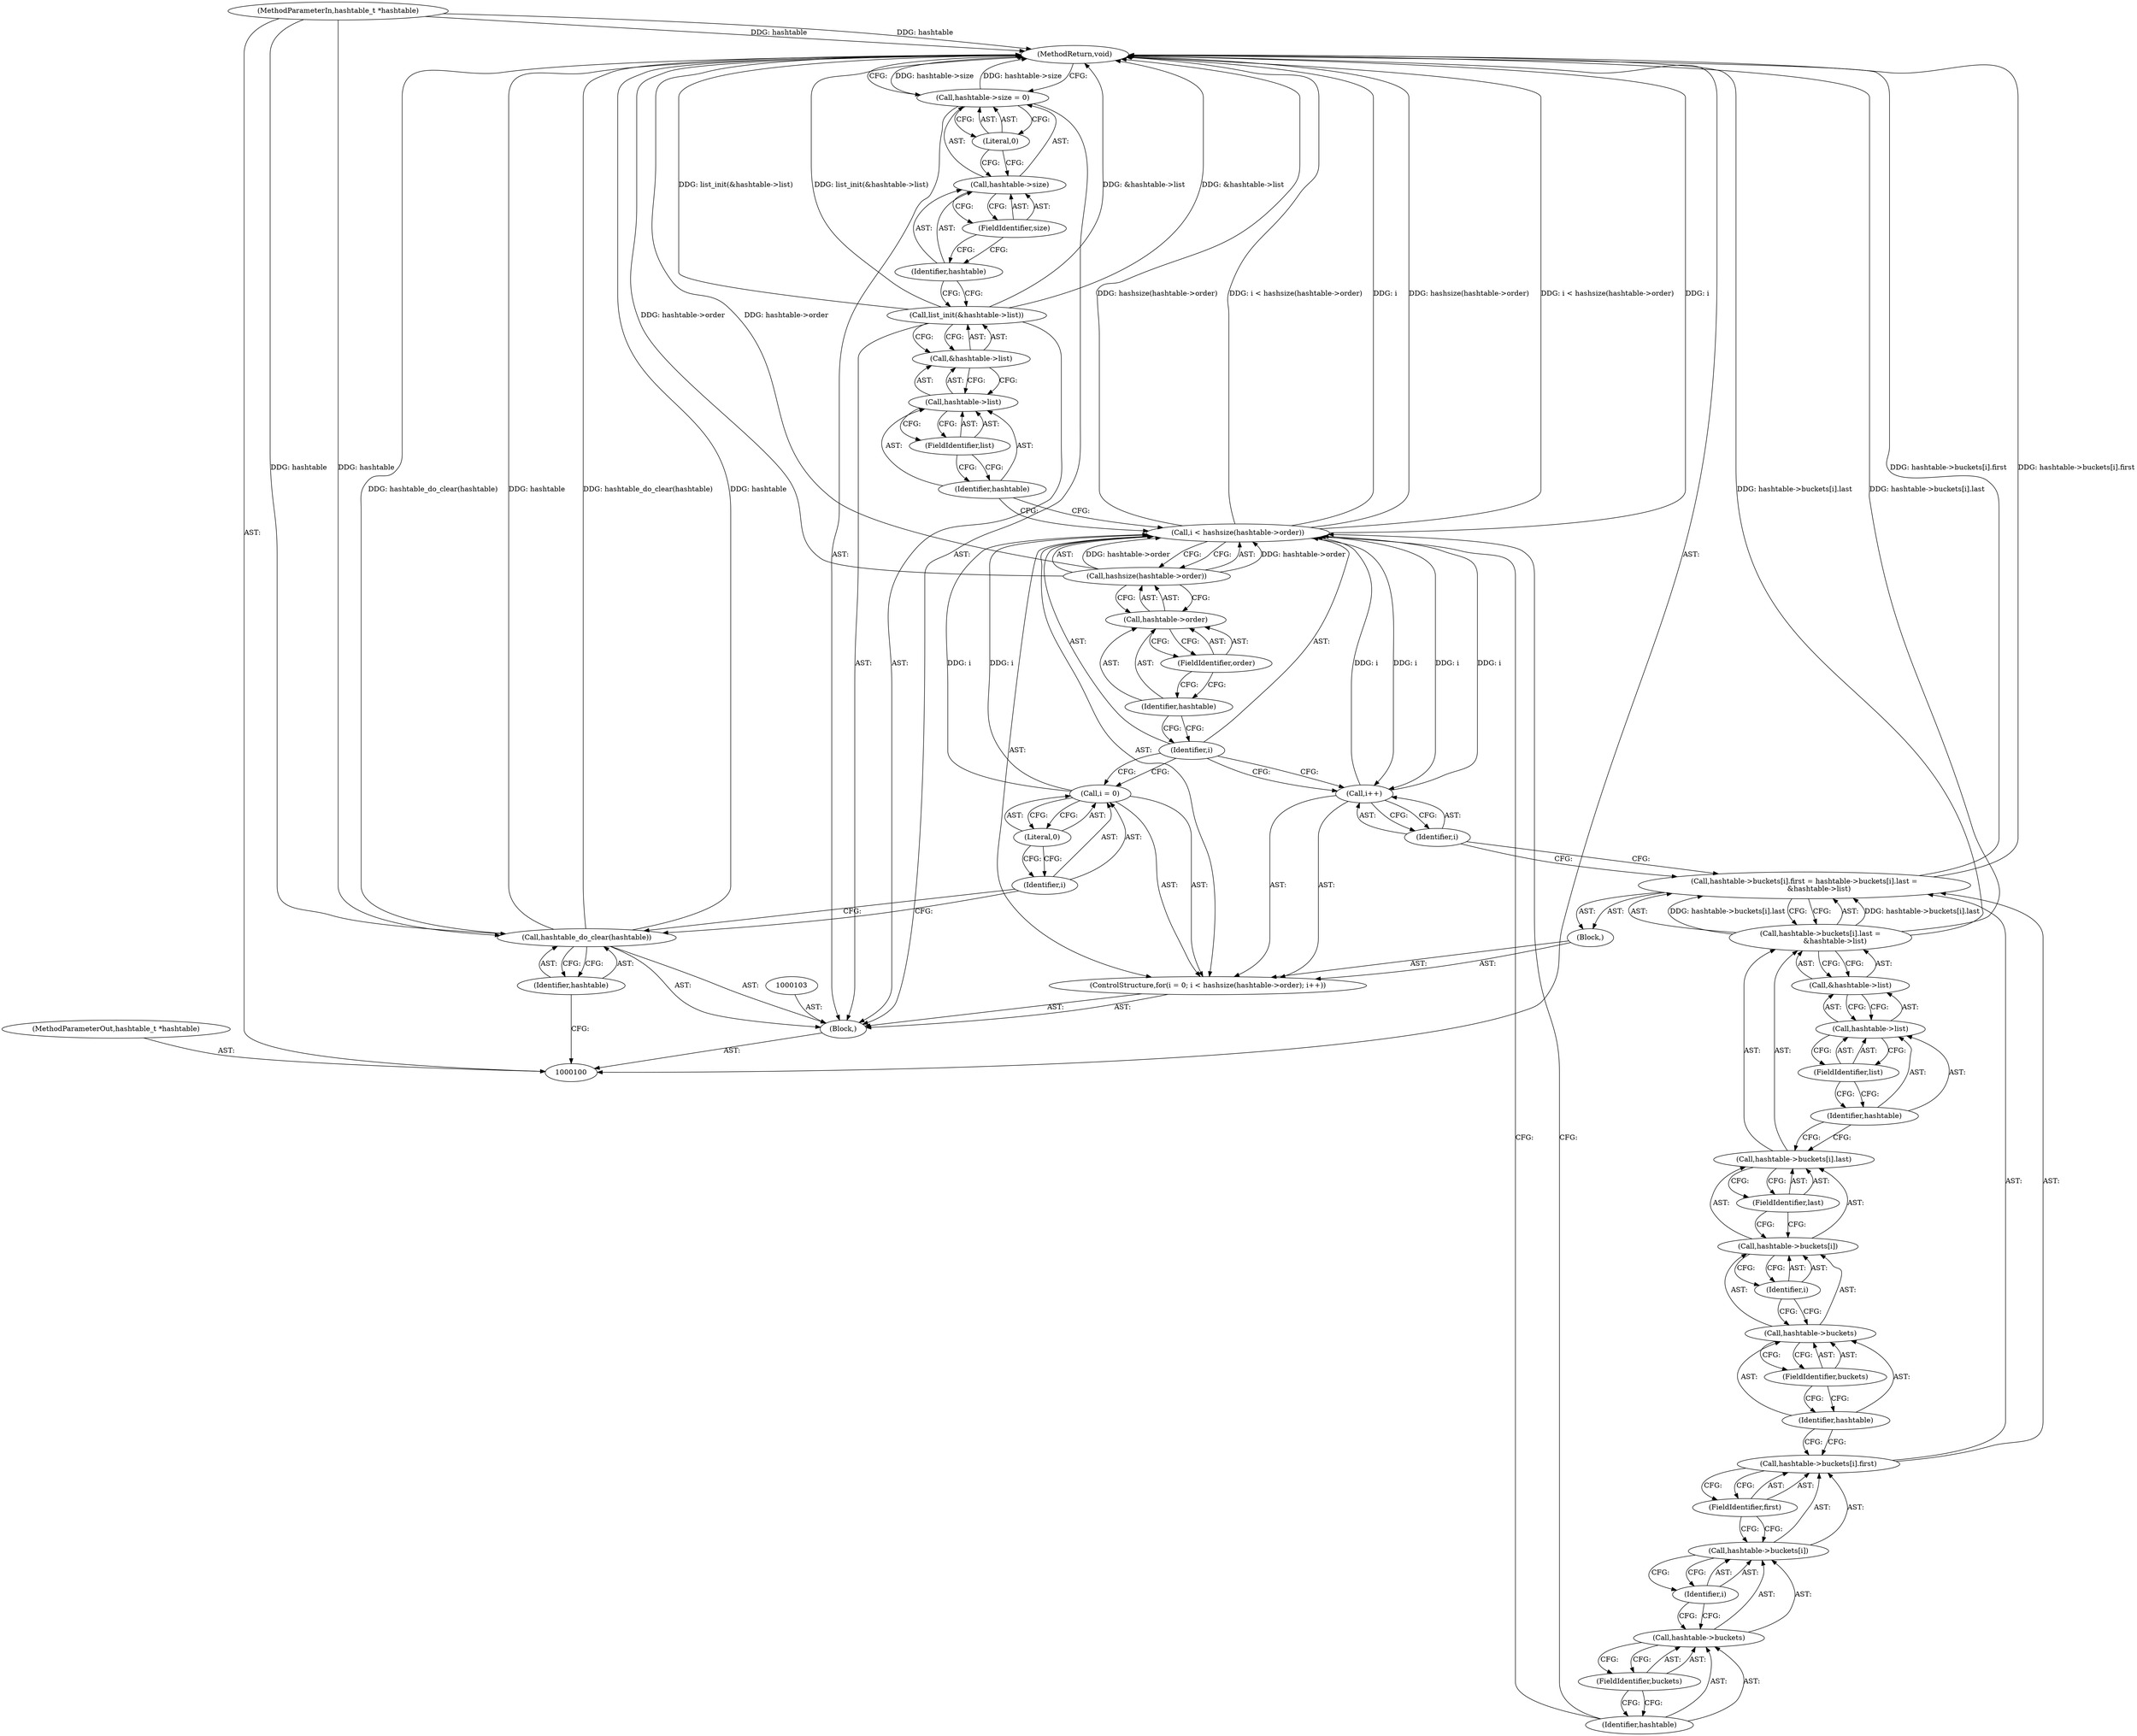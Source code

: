 digraph "0_jansson_8f80c2d83808150724d31793e6ade92749b1faa4_0" {
"1000149" [label="(MethodReturn,void)"];
"1000101" [label="(MethodParameterIn,hashtable_t *hashtable)"];
"1000200" [label="(MethodParameterOut,hashtable_t *hashtable)"];
"1000135" [label="(Call,&hashtable->list)"];
"1000136" [label="(Call,hashtable->list)"];
"1000137" [label="(Identifier,hashtable)"];
"1000138" [label="(FieldIdentifier,list)"];
"1000140" [label="(Call,&hashtable->list)"];
"1000141" [label="(Call,hashtable->list)"];
"1000142" [label="(Identifier,hashtable)"];
"1000143" [label="(FieldIdentifier,list)"];
"1000139" [label="(Call,list_init(&hashtable->list))"];
"1000147" [label="(FieldIdentifier,size)"];
"1000148" [label="(Literal,0)"];
"1000144" [label="(Call,hashtable->size = 0)"];
"1000145" [label="(Call,hashtable->size)"];
"1000146" [label="(Identifier,hashtable)"];
"1000102" [label="(Block,)"];
"1000105" [label="(Identifier,hashtable)"];
"1000104" [label="(Call,hashtable_do_clear(hashtable))"];
"1000109" [label="(Literal,0)"];
"1000110" [label="(Call,i < hashsize(hashtable->order))"];
"1000111" [label="(Identifier,i)"];
"1000112" [label="(Call,hashsize(hashtable->order))"];
"1000113" [label="(Call,hashtable->order)"];
"1000114" [label="(Identifier,hashtable)"];
"1000115" [label="(FieldIdentifier,order)"];
"1000106" [label="(ControlStructure,for(i = 0; i < hashsize(hashtable->order); i++))"];
"1000116" [label="(Call,i++)"];
"1000117" [label="(Identifier,i)"];
"1000107" [label="(Call,i = 0)"];
"1000108" [label="(Identifier,i)"];
"1000118" [label="(Block,)"];
"1000124" [label="(FieldIdentifier,buckets)"];
"1000125" [label="(Identifier,i)"];
"1000126" [label="(FieldIdentifier,first)"];
"1000127" [label="(Call,hashtable->buckets[i].last =\n             &hashtable->list)"];
"1000128" [label="(Call,hashtable->buckets[i].last)"];
"1000129" [label="(Call,hashtable->buckets[i])"];
"1000130" [label="(Call,hashtable->buckets)"];
"1000131" [label="(Identifier,hashtable)"];
"1000132" [label="(FieldIdentifier,buckets)"];
"1000133" [label="(Identifier,i)"];
"1000134" [label="(FieldIdentifier,last)"];
"1000119" [label="(Call,hashtable->buckets[i].first = hashtable->buckets[i].last =\n             &hashtable->list)"];
"1000120" [label="(Call,hashtable->buckets[i].first)"];
"1000121" [label="(Call,hashtable->buckets[i])"];
"1000122" [label="(Call,hashtable->buckets)"];
"1000123" [label="(Identifier,hashtable)"];
"1000149" -> "1000100"  [label="AST: "];
"1000149" -> "1000144"  [label="CFG: "];
"1000104" -> "1000149"  [label="DDG: hashtable_do_clear(hashtable)"];
"1000104" -> "1000149"  [label="DDG: hashtable"];
"1000139" -> "1000149"  [label="DDG: list_init(&hashtable->list)"];
"1000139" -> "1000149"  [label="DDG: &hashtable->list"];
"1000110" -> "1000149"  [label="DDG: hashsize(hashtable->order)"];
"1000110" -> "1000149"  [label="DDG: i < hashsize(hashtable->order)"];
"1000110" -> "1000149"  [label="DDG: i"];
"1000144" -> "1000149"  [label="DDG: hashtable->size"];
"1000127" -> "1000149"  [label="DDG: hashtable->buckets[i].last"];
"1000112" -> "1000149"  [label="DDG: hashtable->order"];
"1000101" -> "1000149"  [label="DDG: hashtable"];
"1000119" -> "1000149"  [label="DDG: hashtable->buckets[i].first"];
"1000101" -> "1000100"  [label="AST: "];
"1000101" -> "1000149"  [label="DDG: hashtable"];
"1000101" -> "1000104"  [label="DDG: hashtable"];
"1000200" -> "1000100"  [label="AST: "];
"1000135" -> "1000127"  [label="AST: "];
"1000135" -> "1000136"  [label="CFG: "];
"1000136" -> "1000135"  [label="AST: "];
"1000127" -> "1000135"  [label="CFG: "];
"1000136" -> "1000135"  [label="AST: "];
"1000136" -> "1000138"  [label="CFG: "];
"1000137" -> "1000136"  [label="AST: "];
"1000138" -> "1000136"  [label="AST: "];
"1000135" -> "1000136"  [label="CFG: "];
"1000137" -> "1000136"  [label="AST: "];
"1000137" -> "1000128"  [label="CFG: "];
"1000138" -> "1000137"  [label="CFG: "];
"1000138" -> "1000136"  [label="AST: "];
"1000138" -> "1000137"  [label="CFG: "];
"1000136" -> "1000138"  [label="CFG: "];
"1000140" -> "1000139"  [label="AST: "];
"1000140" -> "1000141"  [label="CFG: "];
"1000141" -> "1000140"  [label="AST: "];
"1000139" -> "1000140"  [label="CFG: "];
"1000141" -> "1000140"  [label="AST: "];
"1000141" -> "1000143"  [label="CFG: "];
"1000142" -> "1000141"  [label="AST: "];
"1000143" -> "1000141"  [label="AST: "];
"1000140" -> "1000141"  [label="CFG: "];
"1000142" -> "1000141"  [label="AST: "];
"1000142" -> "1000110"  [label="CFG: "];
"1000143" -> "1000142"  [label="CFG: "];
"1000143" -> "1000141"  [label="AST: "];
"1000143" -> "1000142"  [label="CFG: "];
"1000141" -> "1000143"  [label="CFG: "];
"1000139" -> "1000102"  [label="AST: "];
"1000139" -> "1000140"  [label="CFG: "];
"1000140" -> "1000139"  [label="AST: "];
"1000146" -> "1000139"  [label="CFG: "];
"1000139" -> "1000149"  [label="DDG: list_init(&hashtable->list)"];
"1000139" -> "1000149"  [label="DDG: &hashtable->list"];
"1000147" -> "1000145"  [label="AST: "];
"1000147" -> "1000146"  [label="CFG: "];
"1000145" -> "1000147"  [label="CFG: "];
"1000148" -> "1000144"  [label="AST: "];
"1000148" -> "1000145"  [label="CFG: "];
"1000144" -> "1000148"  [label="CFG: "];
"1000144" -> "1000102"  [label="AST: "];
"1000144" -> "1000148"  [label="CFG: "];
"1000145" -> "1000144"  [label="AST: "];
"1000148" -> "1000144"  [label="AST: "];
"1000149" -> "1000144"  [label="CFG: "];
"1000144" -> "1000149"  [label="DDG: hashtable->size"];
"1000145" -> "1000144"  [label="AST: "];
"1000145" -> "1000147"  [label="CFG: "];
"1000146" -> "1000145"  [label="AST: "];
"1000147" -> "1000145"  [label="AST: "];
"1000148" -> "1000145"  [label="CFG: "];
"1000146" -> "1000145"  [label="AST: "];
"1000146" -> "1000139"  [label="CFG: "];
"1000147" -> "1000146"  [label="CFG: "];
"1000102" -> "1000100"  [label="AST: "];
"1000103" -> "1000102"  [label="AST: "];
"1000104" -> "1000102"  [label="AST: "];
"1000106" -> "1000102"  [label="AST: "];
"1000139" -> "1000102"  [label="AST: "];
"1000144" -> "1000102"  [label="AST: "];
"1000105" -> "1000104"  [label="AST: "];
"1000105" -> "1000100"  [label="CFG: "];
"1000104" -> "1000105"  [label="CFG: "];
"1000104" -> "1000102"  [label="AST: "];
"1000104" -> "1000105"  [label="CFG: "];
"1000105" -> "1000104"  [label="AST: "];
"1000108" -> "1000104"  [label="CFG: "];
"1000104" -> "1000149"  [label="DDG: hashtable_do_clear(hashtable)"];
"1000104" -> "1000149"  [label="DDG: hashtable"];
"1000101" -> "1000104"  [label="DDG: hashtable"];
"1000109" -> "1000107"  [label="AST: "];
"1000109" -> "1000108"  [label="CFG: "];
"1000107" -> "1000109"  [label="CFG: "];
"1000110" -> "1000106"  [label="AST: "];
"1000110" -> "1000112"  [label="CFG: "];
"1000111" -> "1000110"  [label="AST: "];
"1000112" -> "1000110"  [label="AST: "];
"1000123" -> "1000110"  [label="CFG: "];
"1000142" -> "1000110"  [label="CFG: "];
"1000110" -> "1000149"  [label="DDG: hashsize(hashtable->order)"];
"1000110" -> "1000149"  [label="DDG: i < hashsize(hashtable->order)"];
"1000110" -> "1000149"  [label="DDG: i"];
"1000116" -> "1000110"  [label="DDG: i"];
"1000107" -> "1000110"  [label="DDG: i"];
"1000112" -> "1000110"  [label="DDG: hashtable->order"];
"1000110" -> "1000116"  [label="DDG: i"];
"1000111" -> "1000110"  [label="AST: "];
"1000111" -> "1000107"  [label="CFG: "];
"1000111" -> "1000116"  [label="CFG: "];
"1000114" -> "1000111"  [label="CFG: "];
"1000112" -> "1000110"  [label="AST: "];
"1000112" -> "1000113"  [label="CFG: "];
"1000113" -> "1000112"  [label="AST: "];
"1000110" -> "1000112"  [label="CFG: "];
"1000112" -> "1000149"  [label="DDG: hashtable->order"];
"1000112" -> "1000110"  [label="DDG: hashtable->order"];
"1000113" -> "1000112"  [label="AST: "];
"1000113" -> "1000115"  [label="CFG: "];
"1000114" -> "1000113"  [label="AST: "];
"1000115" -> "1000113"  [label="AST: "];
"1000112" -> "1000113"  [label="CFG: "];
"1000114" -> "1000113"  [label="AST: "];
"1000114" -> "1000111"  [label="CFG: "];
"1000115" -> "1000114"  [label="CFG: "];
"1000115" -> "1000113"  [label="AST: "];
"1000115" -> "1000114"  [label="CFG: "];
"1000113" -> "1000115"  [label="CFG: "];
"1000106" -> "1000102"  [label="AST: "];
"1000107" -> "1000106"  [label="AST: "];
"1000110" -> "1000106"  [label="AST: "];
"1000116" -> "1000106"  [label="AST: "];
"1000118" -> "1000106"  [label="AST: "];
"1000116" -> "1000106"  [label="AST: "];
"1000116" -> "1000117"  [label="CFG: "];
"1000117" -> "1000116"  [label="AST: "];
"1000111" -> "1000116"  [label="CFG: "];
"1000116" -> "1000110"  [label="DDG: i"];
"1000110" -> "1000116"  [label="DDG: i"];
"1000117" -> "1000116"  [label="AST: "];
"1000117" -> "1000119"  [label="CFG: "];
"1000116" -> "1000117"  [label="CFG: "];
"1000107" -> "1000106"  [label="AST: "];
"1000107" -> "1000109"  [label="CFG: "];
"1000108" -> "1000107"  [label="AST: "];
"1000109" -> "1000107"  [label="AST: "];
"1000111" -> "1000107"  [label="CFG: "];
"1000107" -> "1000110"  [label="DDG: i"];
"1000108" -> "1000107"  [label="AST: "];
"1000108" -> "1000104"  [label="CFG: "];
"1000109" -> "1000108"  [label="CFG: "];
"1000118" -> "1000106"  [label="AST: "];
"1000119" -> "1000118"  [label="AST: "];
"1000124" -> "1000122"  [label="AST: "];
"1000124" -> "1000123"  [label="CFG: "];
"1000122" -> "1000124"  [label="CFG: "];
"1000125" -> "1000121"  [label="AST: "];
"1000125" -> "1000122"  [label="CFG: "];
"1000121" -> "1000125"  [label="CFG: "];
"1000126" -> "1000120"  [label="AST: "];
"1000126" -> "1000121"  [label="CFG: "];
"1000120" -> "1000126"  [label="CFG: "];
"1000127" -> "1000119"  [label="AST: "];
"1000127" -> "1000135"  [label="CFG: "];
"1000128" -> "1000127"  [label="AST: "];
"1000135" -> "1000127"  [label="AST: "];
"1000119" -> "1000127"  [label="CFG: "];
"1000127" -> "1000149"  [label="DDG: hashtable->buckets[i].last"];
"1000127" -> "1000119"  [label="DDG: hashtable->buckets[i].last"];
"1000128" -> "1000127"  [label="AST: "];
"1000128" -> "1000134"  [label="CFG: "];
"1000129" -> "1000128"  [label="AST: "];
"1000134" -> "1000128"  [label="AST: "];
"1000137" -> "1000128"  [label="CFG: "];
"1000129" -> "1000128"  [label="AST: "];
"1000129" -> "1000133"  [label="CFG: "];
"1000130" -> "1000129"  [label="AST: "];
"1000133" -> "1000129"  [label="AST: "];
"1000134" -> "1000129"  [label="CFG: "];
"1000130" -> "1000129"  [label="AST: "];
"1000130" -> "1000132"  [label="CFG: "];
"1000131" -> "1000130"  [label="AST: "];
"1000132" -> "1000130"  [label="AST: "];
"1000133" -> "1000130"  [label="CFG: "];
"1000131" -> "1000130"  [label="AST: "];
"1000131" -> "1000120"  [label="CFG: "];
"1000132" -> "1000131"  [label="CFG: "];
"1000132" -> "1000130"  [label="AST: "];
"1000132" -> "1000131"  [label="CFG: "];
"1000130" -> "1000132"  [label="CFG: "];
"1000133" -> "1000129"  [label="AST: "];
"1000133" -> "1000130"  [label="CFG: "];
"1000129" -> "1000133"  [label="CFG: "];
"1000134" -> "1000128"  [label="AST: "];
"1000134" -> "1000129"  [label="CFG: "];
"1000128" -> "1000134"  [label="CFG: "];
"1000119" -> "1000118"  [label="AST: "];
"1000119" -> "1000127"  [label="CFG: "];
"1000120" -> "1000119"  [label="AST: "];
"1000127" -> "1000119"  [label="AST: "];
"1000117" -> "1000119"  [label="CFG: "];
"1000119" -> "1000149"  [label="DDG: hashtable->buckets[i].first"];
"1000127" -> "1000119"  [label="DDG: hashtable->buckets[i].last"];
"1000120" -> "1000119"  [label="AST: "];
"1000120" -> "1000126"  [label="CFG: "];
"1000121" -> "1000120"  [label="AST: "];
"1000126" -> "1000120"  [label="AST: "];
"1000131" -> "1000120"  [label="CFG: "];
"1000121" -> "1000120"  [label="AST: "];
"1000121" -> "1000125"  [label="CFG: "];
"1000122" -> "1000121"  [label="AST: "];
"1000125" -> "1000121"  [label="AST: "];
"1000126" -> "1000121"  [label="CFG: "];
"1000122" -> "1000121"  [label="AST: "];
"1000122" -> "1000124"  [label="CFG: "];
"1000123" -> "1000122"  [label="AST: "];
"1000124" -> "1000122"  [label="AST: "];
"1000125" -> "1000122"  [label="CFG: "];
"1000123" -> "1000122"  [label="AST: "];
"1000123" -> "1000110"  [label="CFG: "];
"1000124" -> "1000123"  [label="CFG: "];
}
